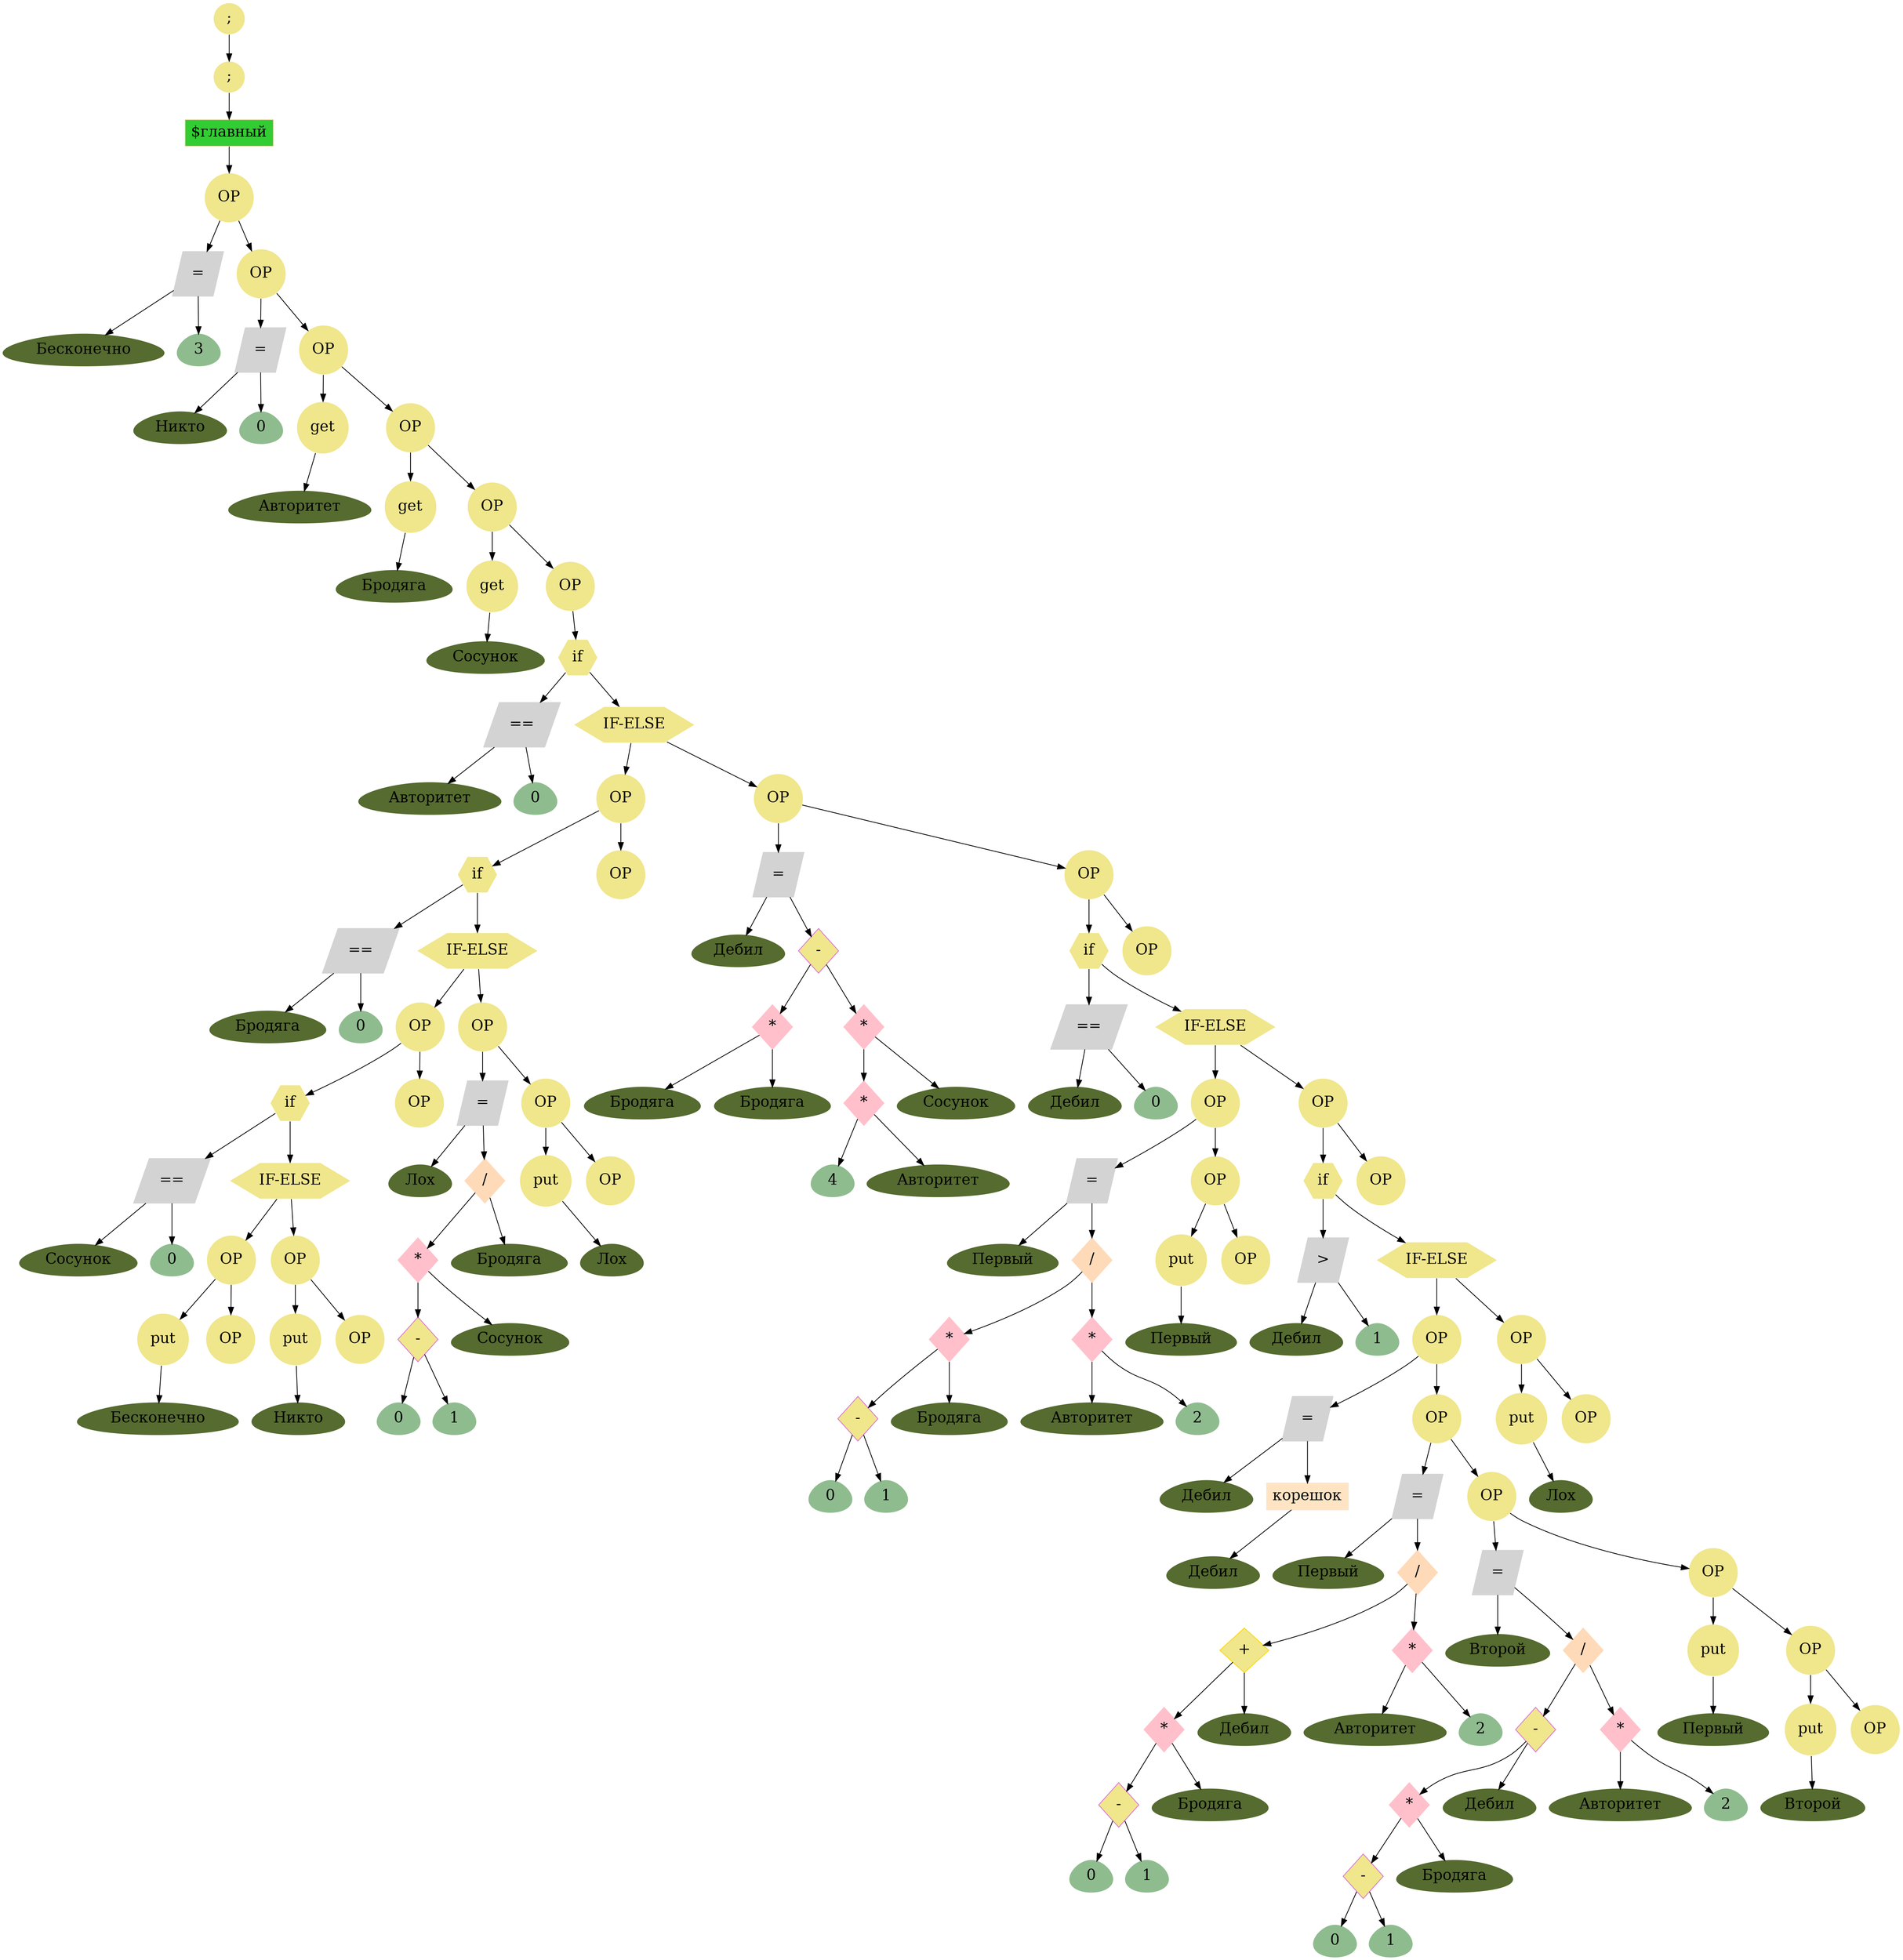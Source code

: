 digraph {
	node[color = "#000000", fontsize = 20];
	edge[color = "#000000", fontsize = 20];
		LOLKEK1[label = ";", shape = "circle", color="#ffffff", style="filled", fillcolor = "#F0E68C"];
		LOLKEK1->LOLKEK2;
		LOLKEK2[label = ";", shape = "circle", color="#ffffff", style="filled", fillcolor = "#F0E68C"];
		LOLKEK2->LOLKEK3;
		LOLKEK3[label = "$главный", shape = "box", color="#ffe4c4", style="filled", fillcolor = "#32CD32"];
		LOLKEK3->LOLKEK4;
		LOLKEK4[label = "OP", shape = "circle", color="#ffffff", style="filled", fillcolor = "#F0E68C"];
		LOLKEK4->LOLKEK5;
		LOLKEK5[label = "=", shape = "parallelogram",color="#D3D3D3", style = "filled",fillcolor = "#D3D3D3"];
		LOLKEK5->LOLKEK6;
		LOLKEK6[label = "Бесконечно", shape = "egg", color="#556b2f", style = "filled", fillcolor = "#556b2f"];
		LOLKEK5->LOLKEK7;
		LOLKEK7[label = "3", shape = "egg", color="#8fbc8f", style = "filled" ,fillcolor = "#8fbc8f"];
		LOLKEK4->LOLKEK8;
		LOLKEK8[label = "OP", shape = "circle", color="#ffffff", style="filled", fillcolor = "#F0E68C"];
		LOLKEK8->LOLKEK9;
		LOLKEK9[label = "=", shape = "parallelogram",color="#D3D3D3", style = "filled",fillcolor = "#D3D3D3"];
		LOLKEK9->LOLKEK10;
		LOLKEK10[label = "Никто", shape = "egg", color="#556b2f", style = "filled", fillcolor = "#556b2f"];
		LOLKEK9->LOLKEK11;
		LOLKEK11[label = "0", shape = "egg", color="#8fbc8f", style = "filled" ,fillcolor = "#8fbc8f"];
		LOLKEK8->LOLKEK12;
		LOLKEK12[label = "OP", shape = "circle", color="#ffffff", style="filled", fillcolor = "#F0E68C"];
		LOLKEK12->LOLKEK13;
		LOLKEK13[label = "get", shape = "circle", color="#ffffff", style="filled", fillcolor = "#F0E68C"];
		LOLKEK13->LOLKEK14;
		LOLKEK14[label = "Авторитет", shape = "egg", color="#556b2f", style = "filled", fillcolor = "#556b2f"];
		LOLKEK12->LOLKEK15;
		LOLKEK15[label = "OP", shape = "circle", color="#ffffff", style="filled", fillcolor = "#F0E68C"];
		LOLKEK15->LOLKEK16;
		LOLKEK16[label = "get", shape = "circle", color="#ffffff", style="filled", fillcolor = "#F0E68C"];
		LOLKEK16->LOLKEK17;
		LOLKEK17[label = "Бродяга", shape = "egg", color="#556b2f", style = "filled", fillcolor = "#556b2f"];
		LOLKEK15->LOLKEK18;
		LOLKEK18[label = "OP", shape = "circle", color="#ffffff", style="filled", fillcolor = "#F0E68C"];
		LOLKEK18->LOLKEK19;
		LOLKEK19[label = "get", shape = "circle", color="#ffffff", style="filled", fillcolor = "#F0E68C"];
		LOLKEK19->LOLKEK20;
		LOLKEK20[label = "Сосунок", shape = "egg", color="#556b2f", style = "filled", fillcolor = "#556b2f"];
		LOLKEK18->LOLKEK21;
		LOLKEK21[label = "OP", shape = "circle", color="#ffffff", style="filled", fillcolor = "#F0E68C"];
		LOLKEK21->LOLKEK22;
		LOLKEK22[label = "if", shape = "hexagon", color="#ffffff", style="filled", fillcolor = "#F0E68C"];
		LOLKEK22->LOLKEK23;
		LOLKEK23[label = "==", shape = "parallelogram",color="#D3D3D3", style = "filled",fillcolor = "#D3D3D3"];
		LOLKEK23->LOLKEK24;
		LOLKEK24[label = "Авторитет", shape = "egg", color="#556b2f", style = "filled", fillcolor = "#556b2f"];
		LOLKEK23->LOLKEK25;
		LOLKEK25[label = "0", shape = "egg", color="#8fbc8f", style = "filled" ,fillcolor = "#8fbc8f"];
		LOLKEK22->LOLKEK26;
		LOLKEK26[label = "IF-ELSE", shape = "hexagon", color="#ffffff", style="filled", fillcolor = "#F0E68C"];
		LOLKEK26->LOLKEK27;
		LOLKEK27[label = "OP", shape = "circle", color="#ffffff", style="filled", fillcolor = "#F0E68C"];
		LOLKEK27->LOLKEK28;
		LOLKEK28[label = "if", shape = "hexagon", color="#ffffff", style="filled", fillcolor = "#F0E68C"];
		LOLKEK28->LOLKEK29;
		LOLKEK29[label = "==", shape = "parallelogram",color="#D3D3D3", style = "filled",fillcolor = "#D3D3D3"];
		LOLKEK29->LOLKEK30;
		LOLKEK30[label = "Бродяга", shape = "egg", color="#556b2f", style = "filled", fillcolor = "#556b2f"];
		LOLKEK29->LOLKEK31;
		LOLKEK31[label = "0", shape = "egg", color="#8fbc8f", style = "filled" ,fillcolor = "#8fbc8f"];
		LOLKEK28->LOLKEK32;
		LOLKEK32[label = "IF-ELSE", shape = "hexagon", color="#ffffff", style="filled", fillcolor = "#F0E68C"];
		LOLKEK32->LOLKEK33;
		LOLKEK33[label = "OP", shape = "circle", color="#ffffff", style="filled", fillcolor = "#F0E68C"];
		LOLKEK33->LOLKEK34;
		LOLKEK34[label = "if", shape = "hexagon", color="#ffffff", style="filled", fillcolor = "#F0E68C"];
		LOLKEK34->LOLKEK35;
		LOLKEK35[label = "==", shape = "parallelogram",color="#D3D3D3", style = "filled",fillcolor = "#D3D3D3"];
		LOLKEK35->LOLKEK36;
		LOLKEK36[label = "Сосунок", shape = "egg", color="#556b2f", style = "filled", fillcolor = "#556b2f"];
		LOLKEK35->LOLKEK37;
		LOLKEK37[label = "0", shape = "egg", color="#8fbc8f", style = "filled" ,fillcolor = "#8fbc8f"];
		LOLKEK34->LOLKEK38;
		LOLKEK38[label = "IF-ELSE", shape = "hexagon", color="#ffffff", style="filled", fillcolor = "#F0E68C"];
		LOLKEK38->LOLKEK39;
		LOLKEK39[label = "OP", shape = "circle", color="#ffffff", style="filled", fillcolor = "#F0E68C"];
		LOLKEK39->LOLKEK40;
		LOLKEK40[label = "put", shape = "circle", color="#ffffff", style="filled", fillcolor = "#F0E68C"];
		LOLKEK40->LOLKEK41;
		LOLKEK41[label = "Бесконечно", shape = "egg", color="#556b2f", style = "filled", fillcolor = "#556b2f"];
		LOLKEK39->LOLKEK42;
		LOLKEK42[label = "OP", shape = "circle", color="#ffffff", style="filled", fillcolor = "#F0E68C"];
		LOLKEK38->LOLKEK43;
		LOLKEK43[label = "OP", shape = "circle", color="#ffffff", style="filled", fillcolor = "#F0E68C"];
		LOLKEK43->LOLKEK44;
		LOLKEK44[label = "put", shape = "circle", color="#ffffff", style="filled", fillcolor = "#F0E68C"];
		LOLKEK44->LOLKEK45;
		LOLKEK45[label = "Никто", shape = "egg", color="#556b2f", style = "filled", fillcolor = "#556b2f"];
		LOLKEK43->LOLKEK46;
		LOLKEK46[label = "OP", shape = "circle", color="#ffffff", style="filled", fillcolor = "#F0E68C"];
		LOLKEK33->LOLKEK47;
		LOLKEK47[label = "OP", shape = "circle", color="#ffffff", style="filled", fillcolor = "#F0E68C"];
		LOLKEK32->LOLKEK48;
		LOLKEK48[label = "OP", shape = "circle", color="#ffffff", style="filled", fillcolor = "#F0E68C"];
		LOLKEK48->LOLKEK49;
		LOLKEK49[label = "=", shape = "parallelogram",color="#D3D3D3", style = "filled",fillcolor = "#D3D3D3"];
		LOLKEK49->LOLKEK50;
		LOLKEK50[label = "Лох", shape = "egg", color="#556b2f", style = "filled", fillcolor = "#556b2f"];
		LOLKEK49->LOLKEK51;
		LOLKEK51[label = "/", shape = "diamond",color="#ffdab9", style = "filled",fillcolor = "#FFDAB9"];
		LOLKEK51->LOLKEK52;
		LOLKEK52[label = "*", shape = "diamond", color="#FFC0CB", style="filled",fillcolor = "#FFC0CB"];
		LOLKEK52->LOLKEK53;
		LOLKEK53[label = "-", shape = "diamond", color="#da70d6", style="filled",fillcolor = "#F0E68C"];
		LOLKEK53->LOLKEK54;
		LOLKEK54[label = "0", shape = "egg", color="#8fbc8f", style = "filled" ,fillcolor = "#8fbc8f"];
		LOLKEK53->LOLKEK55;
		LOLKEK55[label = "1", shape = "egg", color="#8fbc8f", style = "filled" ,fillcolor = "#8fbc8f"];
		LOLKEK52->LOLKEK56;
		LOLKEK56[label = "Сосунок", shape = "egg", color="#556b2f", style = "filled", fillcolor = "#556b2f"];
		LOLKEK51->LOLKEK57;
		LOLKEK57[label = "Бродяга", shape = "egg", color="#556b2f", style = "filled", fillcolor = "#556b2f"];
		LOLKEK48->LOLKEK58;
		LOLKEK58[label = "OP", shape = "circle", color="#ffffff", style="filled", fillcolor = "#F0E68C"];
		LOLKEK58->LOLKEK59;
		LOLKEK59[label = "put", shape = "circle", color="#ffffff", style="filled", fillcolor = "#F0E68C"];
		LOLKEK59->LOLKEK60;
		LOLKEK60[label = "Лох", shape = "egg", color="#556b2f", style = "filled", fillcolor = "#556b2f"];
		LOLKEK58->LOLKEK61;
		LOLKEK61[label = "OP", shape = "circle", color="#ffffff", style="filled", fillcolor = "#F0E68C"];
		LOLKEK27->LOLKEK62;
		LOLKEK62[label = "OP", shape = "circle", color="#ffffff", style="filled", fillcolor = "#F0E68C"];
		LOLKEK26->LOLKEK63;
		LOLKEK63[label = "OP", shape = "circle", color="#ffffff", style="filled", fillcolor = "#F0E68C"];
		LOLKEK63->LOLKEK64;
		LOLKEK64[label = "=", shape = "parallelogram",color="#D3D3D3", style = "filled",fillcolor = "#D3D3D3"];
		LOLKEK64->LOLKEK65;
		LOLKEK65[label = "Дебил", shape = "egg", color="#556b2f", style = "filled", fillcolor = "#556b2f"];
		LOLKEK64->LOLKEK66;
		LOLKEK66[label = "-", shape = "diamond", color="#da70d6", style="filled",fillcolor = "#F0E68C"];
		LOLKEK66->LOLKEK67;
		LOLKEK67[label = "*", shape = "diamond", color="#FFC0CB", style="filled",fillcolor = "#FFC0CB"];
		LOLKEK67->LOLKEK68;
		LOLKEK68[label = "Бродяга", shape = "egg", color="#556b2f", style = "filled", fillcolor = "#556b2f"];
		LOLKEK67->LOLKEK69;
		LOLKEK69[label = "Бродяга", shape = "egg", color="#556b2f", style = "filled", fillcolor = "#556b2f"];
		LOLKEK66->LOLKEK70;
		LOLKEK70[label = "*", shape = "diamond", color="#FFC0CB", style="filled",fillcolor = "#FFC0CB"];
		LOLKEK70->LOLKEK71;
		LOLKEK71[label = "*", shape = "diamond", color="#FFC0CB", style="filled",fillcolor = "#FFC0CB"];
		LOLKEK71->LOLKEK72;
		LOLKEK72[label = "4", shape = "egg", color="#8fbc8f", style = "filled" ,fillcolor = "#8fbc8f"];
		LOLKEK71->LOLKEK73;
		LOLKEK73[label = "Авторитет", shape = "egg", color="#556b2f", style = "filled", fillcolor = "#556b2f"];
		LOLKEK70->LOLKEK74;
		LOLKEK74[label = "Сосунок", shape = "egg", color="#556b2f", style = "filled", fillcolor = "#556b2f"];
		LOLKEK63->LOLKEK75;
		LOLKEK75[label = "OP", shape = "circle", color="#ffffff", style="filled", fillcolor = "#F0E68C"];
		LOLKEK75->LOLKEK76;
		LOLKEK76[label = "if", shape = "hexagon", color="#ffffff", style="filled", fillcolor = "#F0E68C"];
		LOLKEK76->LOLKEK77;
		LOLKEK77[label = "==", shape = "parallelogram",color="#D3D3D3", style = "filled",fillcolor = "#D3D3D3"];
		LOLKEK77->LOLKEK78;
		LOLKEK78[label = "Дебил", shape = "egg", color="#556b2f", style = "filled", fillcolor = "#556b2f"];
		LOLKEK77->LOLKEK79;
		LOLKEK79[label = "0", shape = "egg", color="#8fbc8f", style = "filled" ,fillcolor = "#8fbc8f"];
		LOLKEK76->LOLKEK80;
		LOLKEK80[label = "IF-ELSE", shape = "hexagon", color="#ffffff", style="filled", fillcolor = "#F0E68C"];
		LOLKEK80->LOLKEK81;
		LOLKEK81[label = "OP", shape = "circle", color="#ffffff", style="filled", fillcolor = "#F0E68C"];
		LOLKEK81->LOLKEK82;
		LOLKEK82[label = "=", shape = "parallelogram",color="#D3D3D3", style = "filled",fillcolor = "#D3D3D3"];
		LOLKEK82->LOLKEK83;
		LOLKEK83[label = "Первый", shape = "egg", color="#556b2f", style = "filled", fillcolor = "#556b2f"];
		LOLKEK82->LOLKEK84;
		LOLKEK84[label = "/", shape = "diamond",color="#ffdab9", style = "filled",fillcolor = "#FFDAB9"];
		LOLKEK84->LOLKEK85;
		LOLKEK85[label = "*", shape = "diamond", color="#FFC0CB", style="filled",fillcolor = "#FFC0CB"];
		LOLKEK85->LOLKEK86;
		LOLKEK86[label = "-", shape = "diamond", color="#da70d6", style="filled",fillcolor = "#F0E68C"];
		LOLKEK86->LOLKEK87;
		LOLKEK87[label = "0", shape = "egg", color="#8fbc8f", style = "filled" ,fillcolor = "#8fbc8f"];
		LOLKEK86->LOLKEK88;
		LOLKEK88[label = "1", shape = "egg", color="#8fbc8f", style = "filled" ,fillcolor = "#8fbc8f"];
		LOLKEK85->LOLKEK89;
		LOLKEK89[label = "Бродяга", shape = "egg", color="#556b2f", style = "filled", fillcolor = "#556b2f"];
		LOLKEK84->LOLKEK90;
		LOLKEK90[label = "*", shape = "diamond", color="#FFC0CB", style="filled",fillcolor = "#FFC0CB"];
		LOLKEK90->LOLKEK91;
		LOLKEK91[label = "Авторитет", shape = "egg", color="#556b2f", style = "filled", fillcolor = "#556b2f"];
		LOLKEK90->LOLKEK92;
		LOLKEK92[label = "2", shape = "egg", color="#8fbc8f", style = "filled" ,fillcolor = "#8fbc8f"];
		LOLKEK81->LOLKEK93;
		LOLKEK93[label = "OP", shape = "circle", color="#ffffff", style="filled", fillcolor = "#F0E68C"];
		LOLKEK93->LOLKEK94;
		LOLKEK94[label = "put", shape = "circle", color="#ffffff", style="filled", fillcolor = "#F0E68C"];
		LOLKEK94->LOLKEK95;
		LOLKEK95[label = "Первый", shape = "egg", color="#556b2f", style = "filled", fillcolor = "#556b2f"];
		LOLKEK93->LOLKEK96;
		LOLKEK96[label = "OP", shape = "circle", color="#ffffff", style="filled", fillcolor = "#F0E68C"];
		LOLKEK80->LOLKEK97;
		LOLKEK97[label = "OP", shape = "circle", color="#ffffff", style="filled", fillcolor = "#F0E68C"];
		LOLKEK97->LOLKEK98;
		LOLKEK98[label = "if", shape = "hexagon", color="#ffffff", style="filled", fillcolor = "#F0E68C"];
		LOLKEK98->LOLKEK99;
		LOLKEK99[label = ">", shape = "parallelogram",color="#D3D3D3", style = "filled",fillcolor = "#D3D3D3"];
		LOLKEK99->LOLKEK100;
		LOLKEK100[label = "Дебил", shape = "egg", color="#556b2f", style = "filled", fillcolor = "#556b2f"];
		LOLKEK99->LOLKEK101;
		LOLKEK101[label = "1", shape = "egg", color="#8fbc8f", style = "filled" ,fillcolor = "#8fbc8f"];
		LOLKEK98->LOLKEK102;
		LOLKEK102[label = "IF-ELSE", shape = "hexagon", color="#ffffff", style="filled", fillcolor = "#F0E68C"];
		LOLKEK102->LOLKEK103;
		LOLKEK103[label = "OP", shape = "circle", color="#ffffff", style="filled", fillcolor = "#F0E68C"];
		LOLKEK103->LOLKEK104;
		LOLKEK104[label = "=", shape = "parallelogram",color="#D3D3D3", style = "filled",fillcolor = "#D3D3D3"];
		LOLKEK104->LOLKEK105;
		LOLKEK105[label = "Дебил", shape = "egg", color="#556b2f", style = "filled", fillcolor = "#556b2f"];
		LOLKEK104->LOLKEK106;
		LOLKEK106[label = "корешок", shape = "box", color="#ffe4c4", style = "filled", fillcolor = "#ffe4c4"];
		LOLKEK106->LOLKEK107;
		LOLKEK107[label = "Дебил", shape = "egg", color="#556b2f", style = "filled", fillcolor = "#556b2f"];
		LOLKEK103->LOLKEK108;
		LOLKEK108[label = "OP", shape = "circle", color="#ffffff", style="filled", fillcolor = "#F0E68C"];
		LOLKEK108->LOLKEK109;
		LOLKEK109[label = "=", shape = "parallelogram",color="#D3D3D3", style = "filled",fillcolor = "#D3D3D3"];
		LOLKEK109->LOLKEK110;
		LOLKEK110[label = "Первый", shape = "egg", color="#556b2f", style = "filled", fillcolor = "#556b2f"];
		LOLKEK109->LOLKEK111;
		LOLKEK111[label = "/", shape = "diamond",color="#ffdab9", style = "filled",fillcolor = "#FFDAB9"];
		LOLKEK111->LOLKEK112;
		LOLKEK112[label = "+", shape = "diamond", color="#FFD700", style="filled",fillcolor = "#F0E68C"];
		LOLKEK112->LOLKEK113;
		LOLKEK113[label = "*", shape = "diamond", color="#FFC0CB", style="filled",fillcolor = "#FFC0CB"];
		LOLKEK113->LOLKEK114;
		LOLKEK114[label = "-", shape = "diamond", color="#da70d6", style="filled",fillcolor = "#F0E68C"];
		LOLKEK114->LOLKEK115;
		LOLKEK115[label = "0", shape = "egg", color="#8fbc8f", style = "filled" ,fillcolor = "#8fbc8f"];
		LOLKEK114->LOLKEK116;
		LOLKEK116[label = "1", shape = "egg", color="#8fbc8f", style = "filled" ,fillcolor = "#8fbc8f"];
		LOLKEK113->LOLKEK117;
		LOLKEK117[label = "Бродяга", shape = "egg", color="#556b2f", style = "filled", fillcolor = "#556b2f"];
		LOLKEK112->LOLKEK118;
		LOLKEK118[label = "Дебил", shape = "egg", color="#556b2f", style = "filled", fillcolor = "#556b2f"];
		LOLKEK111->LOLKEK119;
		LOLKEK119[label = "*", shape = "diamond", color="#FFC0CB", style="filled",fillcolor = "#FFC0CB"];
		LOLKEK119->LOLKEK120;
		LOLKEK120[label = "Авторитет", shape = "egg", color="#556b2f", style = "filled", fillcolor = "#556b2f"];
		LOLKEK119->LOLKEK121;
		LOLKEK121[label = "2", shape = "egg", color="#8fbc8f", style = "filled" ,fillcolor = "#8fbc8f"];
		LOLKEK108->LOLKEK122;
		LOLKEK122[label = "OP", shape = "circle", color="#ffffff", style="filled", fillcolor = "#F0E68C"];
		LOLKEK122->LOLKEK123;
		LOLKEK123[label = "=", shape = "parallelogram",color="#D3D3D3", style = "filled",fillcolor = "#D3D3D3"];
		LOLKEK123->LOLKEK124;
		LOLKEK124[label = "Второй", shape = "egg", color="#556b2f", style = "filled", fillcolor = "#556b2f"];
		LOLKEK123->LOLKEK125;
		LOLKEK125[label = "/", shape = "diamond",color="#ffdab9", style = "filled",fillcolor = "#FFDAB9"];
		LOLKEK125->LOLKEK126;
		LOLKEK126[label = "-", shape = "diamond", color="#da70d6", style="filled",fillcolor = "#F0E68C"];
		LOLKEK126->LOLKEK127;
		LOLKEK127[label = "*", shape = "diamond", color="#FFC0CB", style="filled",fillcolor = "#FFC0CB"];
		LOLKEK127->LOLKEK128;
		LOLKEK128[label = "-", shape = "diamond", color="#da70d6", style="filled",fillcolor = "#F0E68C"];
		LOLKEK128->LOLKEK129;
		LOLKEK129[label = "0", shape = "egg", color="#8fbc8f", style = "filled" ,fillcolor = "#8fbc8f"];
		LOLKEK128->LOLKEK130;
		LOLKEK130[label = "1", shape = "egg", color="#8fbc8f", style = "filled" ,fillcolor = "#8fbc8f"];
		LOLKEK127->LOLKEK131;
		LOLKEK131[label = "Бродяга", shape = "egg", color="#556b2f", style = "filled", fillcolor = "#556b2f"];
		LOLKEK126->LOLKEK132;
		LOLKEK132[label = "Дебил", shape = "egg", color="#556b2f", style = "filled", fillcolor = "#556b2f"];
		LOLKEK125->LOLKEK133;
		LOLKEK133[label = "*", shape = "diamond", color="#FFC0CB", style="filled",fillcolor = "#FFC0CB"];
		LOLKEK133->LOLKEK134;
		LOLKEK134[label = "Авторитет", shape = "egg", color="#556b2f", style = "filled", fillcolor = "#556b2f"];
		LOLKEK133->LOLKEK135;
		LOLKEK135[label = "2", shape = "egg", color="#8fbc8f", style = "filled" ,fillcolor = "#8fbc8f"];
		LOLKEK122->LOLKEK136;
		LOLKEK136[label = "OP", shape = "circle", color="#ffffff", style="filled", fillcolor = "#F0E68C"];
		LOLKEK136->LOLKEK137;
		LOLKEK137[label = "put", shape = "circle", color="#ffffff", style="filled", fillcolor = "#F0E68C"];
		LOLKEK137->LOLKEK138;
		LOLKEK138[label = "Первый", shape = "egg", color="#556b2f", style = "filled", fillcolor = "#556b2f"];
		LOLKEK136->LOLKEK139;
		LOLKEK139[label = "OP", shape = "circle", color="#ffffff", style="filled", fillcolor = "#F0E68C"];
		LOLKEK139->LOLKEK140;
		LOLKEK140[label = "put", shape = "circle", color="#ffffff", style="filled", fillcolor = "#F0E68C"];
		LOLKEK140->LOLKEK141;
		LOLKEK141[label = "Второй", shape = "egg", color="#556b2f", style = "filled", fillcolor = "#556b2f"];
		LOLKEK139->LOLKEK142;
		LOLKEK142[label = "OP", shape = "circle", color="#ffffff", style="filled", fillcolor = "#F0E68C"];
		LOLKEK102->LOLKEK143;
		LOLKEK143[label = "OP", shape = "circle", color="#ffffff", style="filled", fillcolor = "#F0E68C"];
		LOLKEK143->LOLKEK144;
		LOLKEK144[label = "put", shape = "circle", color="#ffffff", style="filled", fillcolor = "#F0E68C"];
		LOLKEK144->LOLKEK145;
		LOLKEK145[label = "Лох", shape = "egg", color="#556b2f", style = "filled", fillcolor = "#556b2f"];
		LOLKEK143->LOLKEK146;
		LOLKEK146[label = "OP", shape = "circle", color="#ffffff", style="filled", fillcolor = "#F0E68C"];
		LOLKEK97->LOLKEK147;
		LOLKEK147[label = "OP", shape = "circle", color="#ffffff", style="filled", fillcolor = "#F0E68C"];
		LOLKEK75->LOLKEK148;
		LOLKEK148[label = "OP", shape = "circle", color="#ffffff", style="filled", fillcolor = "#F0E68C"];
}